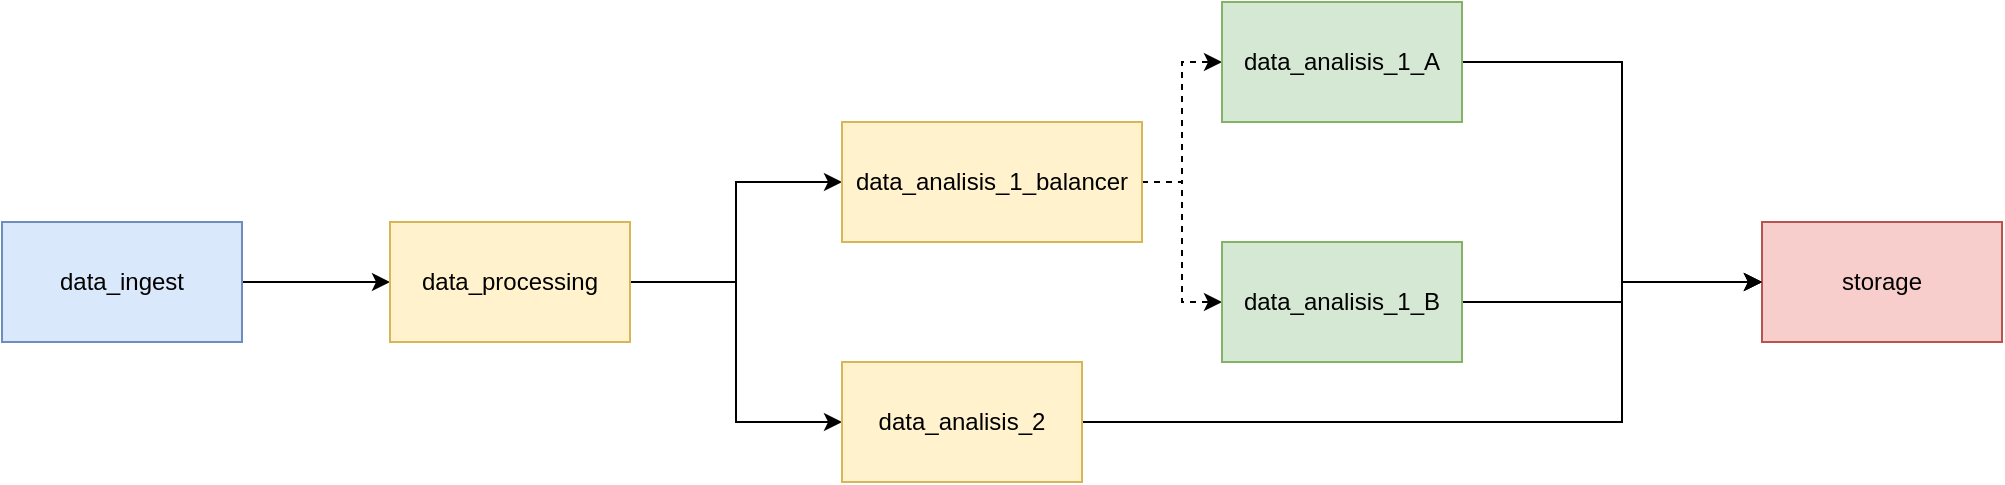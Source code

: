 <mxfile version="14.4.3" type="google"><diagram id="6qhGMctHGW9zZdNfi421" name="Page-1"><mxGraphModel dx="1422" dy="1874" grid="1" gridSize="10" guides="1" tooltips="1" connect="1" arrows="1" fold="1" page="1" pageScale="1" pageWidth="827" pageHeight="1169" math="0" shadow="0"><root><mxCell id="0"/><mxCell id="1" parent="0"/><mxCell id="h316tDmYfJ9lJdGYjjRD-4" style="edgeStyle=orthogonalEdgeStyle;rounded=0;orthogonalLoop=1;jettySize=auto;html=1;exitX=1;exitY=0.5;exitDx=0;exitDy=0;entryX=0;entryY=0.5;entryDx=0;entryDy=0;" parent="1" source="h316tDmYfJ9lJdGYjjRD-1" target="h316tDmYfJ9lJdGYjjRD-2" edge="1"><mxGeometry relative="1" as="geometry"/></mxCell><mxCell id="h316tDmYfJ9lJdGYjjRD-1" value="data_ingest" style="rounded=0;whiteSpace=wrap;html=1;fillColor=#dae8fc;strokeColor=#6c8ebf;" parent="1" vertex="1"><mxGeometry x="220" y="90" width="120" height="60" as="geometry"/></mxCell><mxCell id="4l3TXxWi6HdsFzXloQGk-3" style="edgeStyle=orthogonalEdgeStyle;rounded=0;orthogonalLoop=1;jettySize=auto;html=1;exitX=1;exitY=0.5;exitDx=0;exitDy=0;" edge="1" parent="1" source="h316tDmYfJ9lJdGYjjRD-2" target="h316tDmYfJ9lJdGYjjRD-3"><mxGeometry relative="1" as="geometry"/></mxCell><mxCell id="4l3TXxWi6HdsFzXloQGk-4" style="edgeStyle=orthogonalEdgeStyle;rounded=0;orthogonalLoop=1;jettySize=auto;html=1;entryX=0;entryY=0.5;entryDx=0;entryDy=0;" edge="1" parent="1" source="h316tDmYfJ9lJdGYjjRD-2" target="h316tDmYfJ9lJdGYjjRD-10"><mxGeometry relative="1" as="geometry"/></mxCell><mxCell id="h316tDmYfJ9lJdGYjjRD-2" value="data_processing" style="rounded=0;whiteSpace=wrap;html=1;fillColor=#fff2cc;strokeColor=#d6b656;" parent="1" vertex="1"><mxGeometry x="414" y="90" width="120" height="60" as="geometry"/></mxCell><mxCell id="4l3TXxWi6HdsFzXloQGk-7" style="edgeStyle=orthogonalEdgeStyle;rounded=0;orthogonalLoop=1;jettySize=auto;html=1;exitX=1;exitY=0.5;exitDx=0;exitDy=0;entryX=0;entryY=0.5;entryDx=0;entryDy=0;dashed=1;" edge="1" parent="1" source="h316tDmYfJ9lJdGYjjRD-3" target="4l3TXxWi6HdsFzXloQGk-5"><mxGeometry relative="1" as="geometry"/></mxCell><mxCell id="4l3TXxWi6HdsFzXloQGk-8" style="edgeStyle=orthogonalEdgeStyle;rounded=0;orthogonalLoop=1;jettySize=auto;html=1;dashed=1;" edge="1" parent="1" source="h316tDmYfJ9lJdGYjjRD-3" target="4l3TXxWi6HdsFzXloQGk-6"><mxGeometry relative="1" as="geometry"/></mxCell><mxCell id="h316tDmYfJ9lJdGYjjRD-3" value="data_analisis_1_balancer" style="rounded=0;whiteSpace=wrap;html=1;fillColor=#fff2cc;strokeColor=#d6b656;" parent="1" vertex="1"><mxGeometry x="640" y="40" width="150" height="60" as="geometry"/></mxCell><mxCell id="4l3TXxWi6HdsFzXloQGk-11" style="edgeStyle=orthogonalEdgeStyle;rounded=0;orthogonalLoop=1;jettySize=auto;html=1;exitX=1;exitY=0.5;exitDx=0;exitDy=0;entryX=0;entryY=0.5;entryDx=0;entryDy=0;" edge="1" parent="1" source="h316tDmYfJ9lJdGYjjRD-10" target="4zDKfYnupMZV94OLK_B5-1"><mxGeometry relative="1" as="geometry"><Array as="points"><mxPoint x="1030" y="190"/><mxPoint x="1030" y="120"/></Array></mxGeometry></mxCell><mxCell id="h316tDmYfJ9lJdGYjjRD-10" value="data_analisis_2" style="rounded=0;whiteSpace=wrap;html=1;fillColor=#fff2cc;strokeColor=#d6b656;" parent="1" vertex="1"><mxGeometry x="640" y="160" width="120" height="60" as="geometry"/></mxCell><mxCell id="4zDKfYnupMZV94OLK_B5-1" value="storage" style="rounded=0;whiteSpace=wrap;html=1;fillColor=#f8cecc;strokeColor=#b85450;" parent="1" vertex="1"><mxGeometry x="1100" y="90" width="120" height="60" as="geometry"/></mxCell><mxCell id="4l3TXxWi6HdsFzXloQGk-9" style="edgeStyle=orthogonalEdgeStyle;rounded=0;orthogonalLoop=1;jettySize=auto;html=1;exitX=1;exitY=0.5;exitDx=0;exitDy=0;entryX=0;entryY=0.5;entryDx=0;entryDy=0;" edge="1" parent="1" source="4l3TXxWi6HdsFzXloQGk-5" target="4zDKfYnupMZV94OLK_B5-1"><mxGeometry relative="1" as="geometry"><Array as="points"><mxPoint x="1030" y="10"/><mxPoint x="1030" y="120"/></Array></mxGeometry></mxCell><mxCell id="4l3TXxWi6HdsFzXloQGk-5" value="data_analisis_1_A" style="rounded=0;whiteSpace=wrap;html=1;fillColor=#d5e8d4;strokeColor=#82b366;" vertex="1" parent="1"><mxGeometry x="830" y="-20" width="120" height="60" as="geometry"/></mxCell><mxCell id="4l3TXxWi6HdsFzXloQGk-10" style="edgeStyle=orthogonalEdgeStyle;rounded=0;orthogonalLoop=1;jettySize=auto;html=1;exitX=1;exitY=0.5;exitDx=0;exitDy=0;" edge="1" parent="1" source="4l3TXxWi6HdsFzXloQGk-6"><mxGeometry relative="1" as="geometry"><mxPoint x="1100" y="120" as="targetPoint"/><Array as="points"><mxPoint x="1030" y="130"/><mxPoint x="1030" y="120"/></Array></mxGeometry></mxCell><mxCell id="4l3TXxWi6HdsFzXloQGk-6" value="data_analisis_1_B" style="rounded=0;whiteSpace=wrap;html=1;fillColor=#d5e8d4;strokeColor=#82b366;" vertex="1" parent="1"><mxGeometry x="830" y="100" width="120" height="60" as="geometry"/></mxCell></root></mxGraphModel></diagram></mxfile>